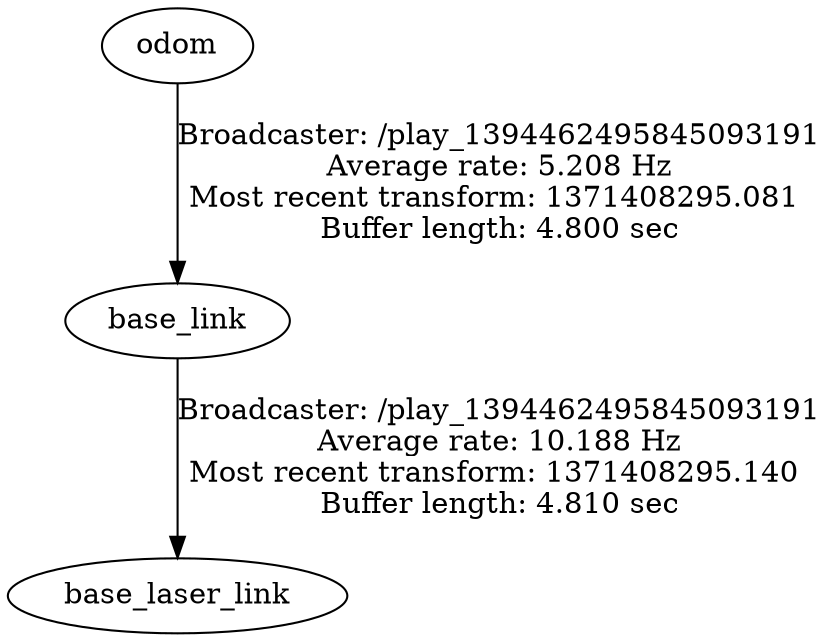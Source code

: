 digraph G {
"base_link" -> "base_laser_link"[label="Broadcaster: /play_1394462495845093191\nAverage rate: 10.188 Hz\nMost recent transform: 1371408295.140 \nBuffer length: 4.810 sec\n"];
"odom" -> "base_link"[label="Broadcaster: /play_1394462495845093191\nAverage rate: 5.208 Hz\nMost recent transform: 1371408295.081 \nBuffer length: 4.800 sec\n"];
}